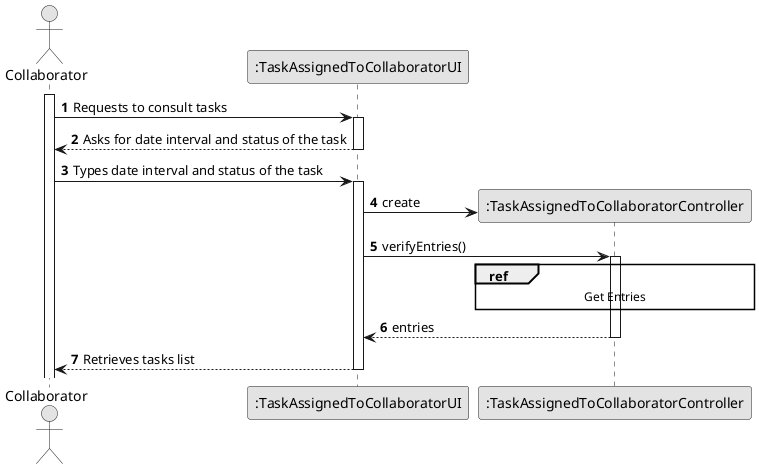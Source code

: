 @startuml
skinparam monochrome true
skinparam packageStyle rectangle
skinparam shadowing false

autonumber

'hide footbox
actor "Collaborator" as EMP
participant ":TaskAssignedToCollaboratorUI" as UI
participant ":TaskAssignedToCollaboratorController" as CTRL

activate EMP

    EMP -> UI : Requests to consult tasks
    activate UI

        UI --> EMP : Asks for date interval and status of the task
    deactivate UI

    EMP -> UI : Types date interval and status of the task
    activate UI

        UI -> CTRL** : create

            UI -> CTRL : verifyEntries()
            activate CTRL

                ref over CTRL
                    Get Entries
                end

                CTRL --> UI : entries
            deactivate CTRL

        UI --> EMP : Retrieves tasks list
    deactivate UI



@enduml
